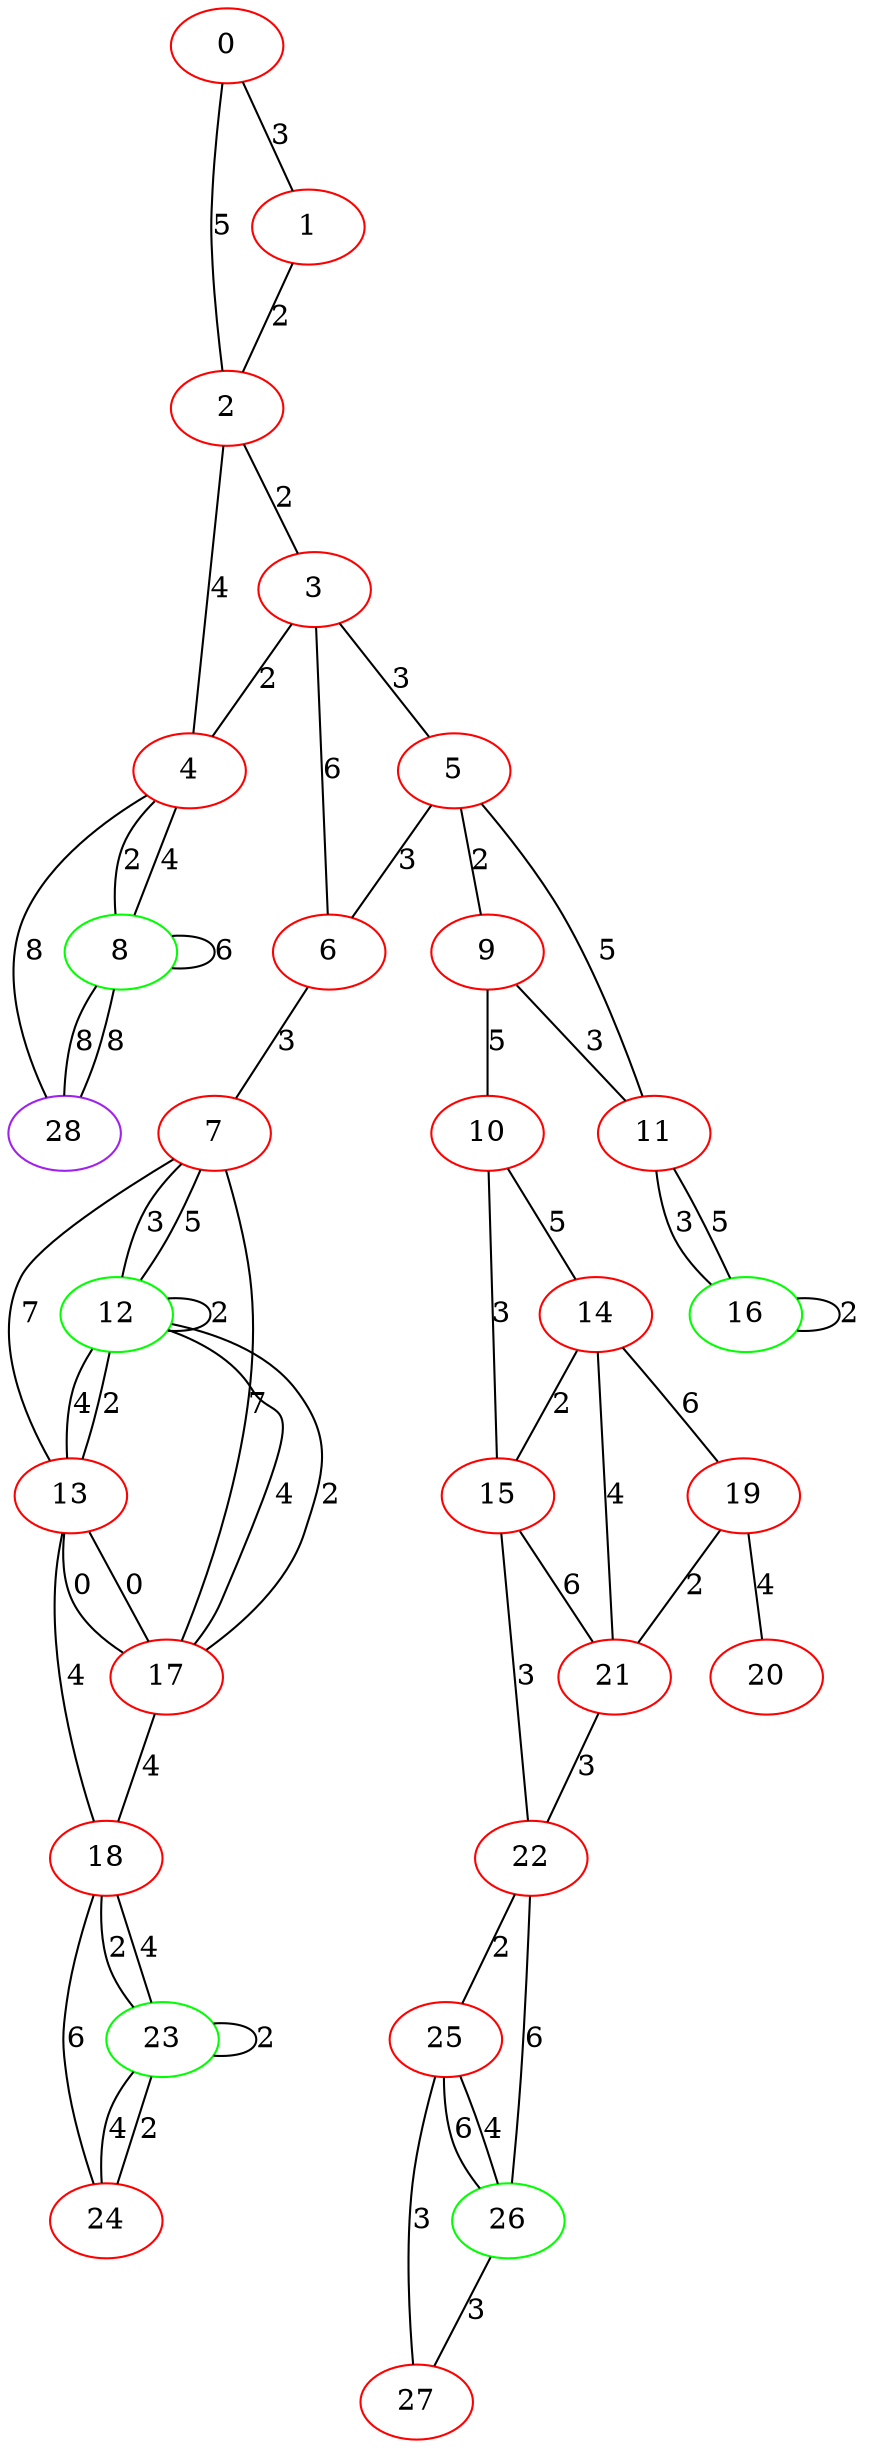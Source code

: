 graph "" {
0 [color=red, weight=1];
1 [color=red, weight=1];
2 [color=red, weight=1];
3 [color=red, weight=1];
4 [color=red, weight=1];
5 [color=red, weight=1];
6 [color=red, weight=1];
7 [color=red, weight=1];
8 [color=green, weight=2];
9 [color=red, weight=1];
10 [color=red, weight=1];
11 [color=red, weight=1];
12 [color=green, weight=2];
13 [color=red, weight=1];
14 [color=red, weight=1];
15 [color=red, weight=1];
16 [color=green, weight=2];
17 [color=red, weight=1];
18 [color=red, weight=1];
19 [color=red, weight=1];
20 [color=red, weight=1];
21 [color=red, weight=1];
22 [color=red, weight=1];
23 [color=green, weight=2];
24 [color=red, weight=1];
25 [color=red, weight=1];
26 [color=green, weight=2];
27 [color=red, weight=1];
28 [color=purple, weight=4];
0 -- 1  [key=0, label=3];
0 -- 2  [key=0, label=5];
1 -- 2  [key=0, label=2];
2 -- 3  [key=0, label=2];
2 -- 4  [key=0, label=4];
3 -- 4  [key=0, label=2];
3 -- 5  [key=0, label=3];
3 -- 6  [key=0, label=6];
4 -- 8  [key=0, label=2];
4 -- 8  [key=1, label=4];
4 -- 28  [key=0, label=8];
5 -- 9  [key=0, label=2];
5 -- 11  [key=0, label=5];
5 -- 6  [key=0, label=3];
6 -- 7  [key=0, label=3];
7 -- 17  [key=0, label=7];
7 -- 12  [key=0, label=3];
7 -- 12  [key=1, label=5];
7 -- 13  [key=0, label=7];
8 -- 8  [key=0, label=6];
8 -- 28  [key=0, label=8];
8 -- 28  [key=1, label=8];
9 -- 10  [key=0, label=5];
9 -- 11  [key=0, label=3];
10 -- 14  [key=0, label=5];
10 -- 15  [key=0, label=3];
11 -- 16  [key=0, label=3];
11 -- 16  [key=1, label=5];
12 -- 17  [key=0, label=4];
12 -- 17  [key=1, label=2];
12 -- 12  [key=0, label=2];
12 -- 13  [key=0, label=4];
12 -- 13  [key=1, label=2];
13 -- 17  [key=0, label=0];
13 -- 17  [key=1, label=0];
13 -- 18  [key=0, label=4];
14 -- 19  [key=0, label=6];
14 -- 21  [key=0, label=4];
14 -- 15  [key=0, label=2];
15 -- 21  [key=0, label=6];
15 -- 22  [key=0, label=3];
16 -- 16  [key=0, label=2];
17 -- 18  [key=0, label=4];
18 -- 24  [key=0, label=6];
18 -- 23  [key=0, label=2];
18 -- 23  [key=1, label=4];
19 -- 20  [key=0, label=4];
19 -- 21  [key=0, label=2];
21 -- 22  [key=0, label=3];
22 -- 25  [key=0, label=2];
22 -- 26  [key=0, label=6];
23 -- 24  [key=0, label=4];
23 -- 24  [key=1, label=2];
23 -- 23  [key=0, label=2];
25 -- 26  [key=0, label=6];
25 -- 26  [key=1, label=4];
25 -- 27  [key=0, label=3];
26 -- 27  [key=0, label=3];
}
